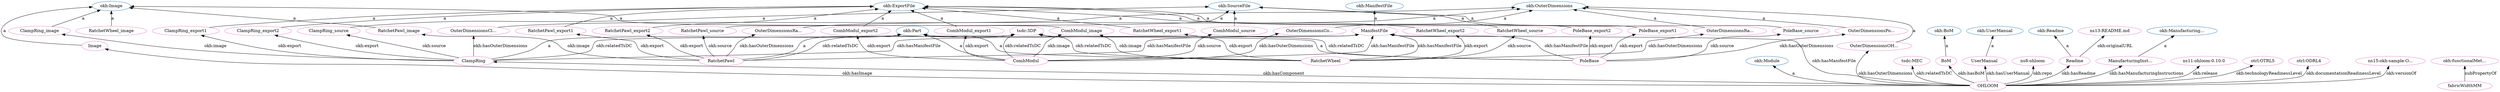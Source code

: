digraph G {
  rankdir=BT
  node[height=.3]
"https://w3id.org/oseg/ont/osh/okh#Part" [fillcolor="#1f77b4" color="#1f77b4" label="okh:Part"]
"https://w3id.org/oseg/ont/osh/okh#ManifestFile" [fillcolor="#1f77b4" color="#1f77b4" label="okh:ManifestFile"]
"https://w3id.org/oseg/ont/osh/okh#UserManual" [fillcolor="#1f77b4" color="#1f77b4" label="okh:UserManual"]
"https://w3id.org/oseg/ont/osh/okh#Image" [fillcolor="#1f77b4" color="#1f77b4" label="okh:Image"]
"https://w3id.org/oseg/ont/osh/okh#Readme" [fillcolor="#1f77b4" color="#1f77b4" label="okh:Readme"]
"https://w3id.org/oseg/ont/osh/okh#ExportFile" [fillcolor="#1f77b4" color="#1f77b4" label="okh:ExportFile"]
"https://w3id.org/oseg/ont/osh/okh#ManufacturingInstructions" [fillcolor="#1f77b4" color="#1f77b4" label="okh:Manufacturing..."]
"https://w3id.org/oseg/ont/osh/okh#Module" [fillcolor="#1f77b4" color="#1f77b4" label="okh:Module"]
"https://w3id.org/oseg/ont/osh/okh#OuterDimensions" [fillcolor="#1f77b4" color="#1f77b4" label="okh:OuterDimensions"]
"https://w3id.org/oseg/ont/osh/okh#BoM" [fillcolor="#1f77b4" color="#1f77b4" label="okh:BoM"]
"https://w3id.org/oseg/ont/osh/okh#SourceFile" [fillcolor="#1f77b4" color="#1f77b4" label="okh:SourceFile"]
"https://github.com/OPEN-NEXT/OKH-LOSH/raw/master/sample_data/okh-sample-OHLOOM.ttl#OuterDimensionsOHLOOM" [fillcolor="#e377c2" color="#e377c2" label="OuterDimensionsOH..."]
"https://github.com/OPEN-NEXT/OKH-LOSH/raw/master/sample_data/okh-sample-OHLOOM.ttl#OuterDimensionsCombModul" [fillcolor="#e377c2" color="#e377c2" label="OuterDimensionsCo..."]
"https://w3id.org/oseg/ont/osh/tsdc/core#3DP" [fillcolor="#e377c2" color="#e377c2" label="tsdc:3DP"]
"https://github.com/OPEN-NEXT/OKH-LOSH/raw/master/sample_data/okh-sample-OHLOOM.ttl#RatchetWheel_export1" [fillcolor="#e377c2" color="#e377c2" label="RatchetWheel_export1"]
"https://github.com/OPEN-NEXT/OKH-LOSH/raw/master/sample_data/okh-sample-OHLOOM.ttl#RatchetPawl_export1" [fillcolor="#e377c2" color="#e377c2" label="RatchetPawl_export1"]
"https://w3id.org/oseg/ont/osh/tsdc/core#MEC" [fillcolor="#e377c2" color="#e377c2" label="tsdc:MEC"]
"https://github.com/OPEN-NEXT/OKH-LOSH/raw/master/sample_data/okh-sample-OHLOOM.ttl#ClampRing_image" [fillcolor="#e377c2" color="#e377c2" label="ClampRing_image"]
"https://github.com/OPEN-NEXT/OKH-LOSH/raw/master/sample_data/okh-sample-OHLOOM.ttl#ClampRing_export1" [fillcolor="#e377c2" color="#e377c2" label="ClampRing_export1"]
"https://github.com/OPEN-NEXT/OKH-LOSH/raw/master/sample_data/okh-sample-OHLOOM.ttl#PoleBase" [fillcolor="#e377c2" color="#e377c2" label="PoleBase"]
"https://github.com/OPEN-NEXT/OKH-LOSH/raw/master/sample_data/okh-sample-OHLOOM.ttl#BoM" [fillcolor="#e377c2" color="#e377c2" label="BoM"]
"https://github.com/OPEN-NEXT/OKH-LOSH/raw/master/sample_data/okh-sample-OHLOOM.ttl#CombModul_export2" [fillcolor="#e377c2" color="#e377c2" label="CombModul_export2"]
"https://github.com/OPEN-NEXT/OKH-LOSH/raw/master/sample_data/okh-sample-OHLOOM.ttl#OuterDimensionsPoleBase" [fillcolor="#e377c2" color="#e377c2" label="OuterDimensionsPo..."]
"https://github.com/OPEN-NEXT/OKH-LOSH/raw/master/sample_data/okh-sample-OHLOOM.ttl#UserManual" [fillcolor="#e377c2" color="#e377c2" label="UserManual"]
"https://github.com/OPEN-NEXT/OKH-LOSH/raw/master/sample_data/okh-sample-OHLOOM.ttl#ManifestFile" [fillcolor="#e377c2" color="#e377c2" label="ManifestFile"]
"https://github.com/OPEN-NEXT/OKH-LOSH/raw/master/sample_data/okh-sample-OHLOOM.ttl#OuterDimensionsClampRing" [fillcolor="#e377c2" color="#e377c2" label="OuterDimensionsCl..."]
"https://github.com/OPEN-NEXT/OKH-LOSH/raw/master/sample_data/okh-sample-OHLOOM.ttl#ClampRing" [fillcolor="#e377c2" color="#e377c2" label="ClampRing"]
"https://github.com/OPEN-NEXT/OKH-LOSH/raw/master/sample_data/okh-sample-OHLOOM.ttl#CombModul_source" [fillcolor="#e377c2" color="#e377c2" label="CombModul_source"]
"https://github.com/OPEN-NEXT/OKH-LOSH/raw/master/sample_data/okh-sample-OHLOOM.ttl#PoleBase_export2" [fillcolor="#e377c2" color="#e377c2" label="PoleBase_export2"]
"https://github.com/OPEN-NEXT/OKH-LOSH/raw/master/sample_data/okh-sample-OHLOOM.ttl#RatchetWheel_export2" [fillcolor="#e377c2" color="#e377c2" label="RatchetWheel_export2"]
"https://github.com/OPEN-NEXT/OKH-LOSH/raw/master/sample_data/okh-sample-OHLOOM.ttl#RatchetWheel_source" [fillcolor="#e377c2" color="#e377c2" label="RatchetWheel_source"]
"https://github.com/OPEN-NEXT/OKH-LOSH/raw/master/sample_data/okh-sample-OHLOOM.ttl#ClampRing_source" [fillcolor="#e377c2" color="#e377c2" label="ClampRing_source"]
"https://github.com/OPEN-NEXT/OKH-LOSH/raw/master/sample_data/okh-sample-OHLOOM.ttl#Image" [fillcolor="#e377c2" color="#e377c2" label="Image"]
"https://github.com/OPEN-NEXT/OKH-LOSH/raw/master/sample_data/okh-sample-OHLOOM.ttl#RatchetPawl_source" [fillcolor="#e377c2" color="#e377c2" label="RatchetPawl_source"]
"https://github.com/OPEN-NEXT/OKH-LOSH/raw/master/sample_data/okh-sample-OHLOOM.ttl#ClampRing_export2" [fillcolor="#e377c2" color="#e377c2" label="ClampRing_export2"]
"https://github.com/OPEN-NEXT/OKH-LOSH/raw/master/sample_data/okh-sample-OHLOOM.ttl#CombModul_image" [fillcolor="#e377c2" color="#e377c2" label="CombModul_image"]
"https://github.com/OPEN-NEXT/OKH-LOSH/raw/master/sample_data/okh-sample-OHLOOM.ttl#RatchetPawl_image" [fillcolor="#e377c2" color="#e377c2" label="RatchetPawl_image"]
"https://github.com/OPEN-NEXT/OKH-LOSH/raw/master/sample_data/okh-sample-OHLOOM.ttl#RatchetPawl" [fillcolor="#e377c2" color="#e377c2" label="RatchetPawl"]
"https://github.com/OPEN-NEXT/OKH-LOSH/raw/master/sample_data/okh-sample-OHLOOM.ttl#PoleBase_export1" [fillcolor="#e377c2" color="#e377c2" label="PoleBase_export1"]
"https://github.com/OPEN-NEXT/OKH-LOSH/raw/master/sample_data/okh-sample-OHLOOM.ttl#OuterDimensionsRatchetPawl" [fillcolor="#e377c2" color="#e377c2" label="OuterDimensionsRa..."]
"https://github.com/OPEN-NEXT/OKH-LOSH/raw/master/sample_data/okh-sample-OHLOOM.ttl#CombModul" [fillcolor="#e377c2" color="#e377c2" label="CombModul"]
"https://github.com/OPEN-NEXT/OKH-LOSH/raw/master/sample_data/okh-sample-OHLOOM.ttl#CombModul_export1" [fillcolor="#e377c2" color="#e377c2" label="CombModul_export1"]
"https://gitlab.com/OSEGermany/ohloom" [fillcolor="#e377c2" color="#e377c2" label="ns8:ohloom"]
"https://github.com/OPEN-NEXT/OKH-LOSH/raw/master/sample_data/okh-sample-OHLOOM.ttl#Readme" [fillcolor="#e377c2" color="#e377c2" label="Readme"]
"https://github.com/OPEN-NEXT/OKH-LOSH/raw/master/sample_data/okh-sample-OHLOOM.ttl#RatchetWheel" [fillcolor="#e377c2" color="#e377c2" label="RatchetWheel"]
"https://github.com/OPEN-NEXT/OKH-LOSH/raw/master/sample_data/okh-sample-OHLOOM.ttl#ManufacturingInstructions" [fillcolor="#e377c2" color="#e377c2" label="ManufacturingInst..."]
"https://github.com/OPEN-NEXT/OKH-LOSH/raw/master/sample_data/okh-sample-OHLOOM.ttl#OuterDimensionsRatchetWheel" [fillcolor="#e377c2" color="#e377c2" label="OuterDimensionsRa..."]
"https://github.com/OPEN-NEXT/OKH-LOSH/raw/master/sample_data/okh-sample-OHLOOM.ttl#OHLOOM" [fillcolor="#e377c2" color="#e377c2" label="OHLOOM"]
"https://github.com/OPEN-NEXT/OKH-LOSH/raw/master/sample_data/okh-sample-OHLOOM.ttl#RatchetPawl_export2" [fillcolor="#e377c2" color="#e377c2" label="RatchetPawl_export2"]
"https://gitlab.com/OSEGermany/ohloom/-/tags/ohloom-0.10.0" [fillcolor="#e377c2" color="#e377c2" label="ns11:ohloom-0.10.0"]
"https://github.com/OPEN-NEXT/OKH-LOSH/raw/master/sample_data/okh-sample-OHLOOM.ttl#RatchetWheel_image" [fillcolor="#e377c2" color="#e377c2" label="RatchetWheel_image"]
"https://w3id.org/oseg/ont/osh/okh#functionalMetadata" [fillcolor="#e377c2" color="#e377c2" label="okh:functionalMet..."]
"https://github.com/OPEN-NEXT/OKH-LOSH/raw/master/sample_data/okh-sample-OHLOOM.ttl#PoleBase_source" [fillcolor="#e377c2" color="#e377c2" label="PoleBase_source"]
"https://w3id.org/oseg/ont/osh/otrl#OTRL5" [fillcolor="#e377c2" color="#e377c2" label="otrl:OTRL5"]
"https://w3id.org/oseg/ont/osh/otrl#ODRL4" [fillcolor="#e377c2" color="#e377c2" label="otrl:ODRL4"]
"https://gitlab.com/OSEGermany/ohloom/-/raw/master/README.md" [fillcolor="#e377c2" color="#e377c2" label="ns13:README.md"]
"https://github.com/OPEN-NEXT/OKH-LOSH/raw/master/sample_data/okh-sample-OHLOOM.ttl#fabricWidthMM" [fillcolor="#e377c2" color="#e377c2" label="fabricWidthMM"]
"https://github.com/OPEN-NEXT/OKH-LOSH/raw/master/sample_data/okh-sample-OHLOOM.ttl" [fillcolor="#e377c2" color="#e377c2" label="ns15:okh-sample-O..."]
  "https://github.com/OPEN-NEXT/OKH-LOSH/raw/master/sample_data/okh-sample-OHLOOM.ttl#OuterDimensionsOHLOOM" -> "https://w3id.org/oseg/ont/osh/okh#OuterDimensions" [label="a"]
  "https://github.com/OPEN-NEXT/OKH-LOSH/raw/master/sample_data/okh-sample-OHLOOM.ttl#OuterDimensionsCombModul" -> "https://w3id.org/oseg/ont/osh/okh#OuterDimensions" [label="a"]
  "https://github.com/OPEN-NEXT/OKH-LOSH/raw/master/sample_data/okh-sample-OHLOOM.ttl#PoleBase" -> "https://w3id.org/oseg/ont/osh/tsdc/core#3DP" [label="okh:relatedTsDC"]
  "https://github.com/OPEN-NEXT/OKH-LOSH/raw/master/sample_data/okh-sample-OHLOOM.ttl#RatchetWheel" -> "https://github.com/OPEN-NEXT/OKH-LOSH/raw/master/sample_data/okh-sample-OHLOOM.ttl#RatchetWheel_export1" [label="okh:export"]
  "https://github.com/OPEN-NEXT/OKH-LOSH/raw/master/sample_data/okh-sample-OHLOOM.ttl#RatchetPawl_export1" -> "https://w3id.org/oseg/ont/osh/okh#ExportFile" [label="a"]
  "https://github.com/OPEN-NEXT/OKH-LOSH/raw/master/sample_data/okh-sample-OHLOOM.ttl#OHLOOM" -> "https://w3id.org/oseg/ont/osh/tsdc/core#MEC" [label="okh:relatedTsDC"]
  "https://github.com/OPEN-NEXT/OKH-LOSH/raw/master/sample_data/okh-sample-OHLOOM.ttl#ClampRing_image" -> "https://w3id.org/oseg/ont/osh/okh#Image" [label="a"]
  "https://github.com/OPEN-NEXT/OKH-LOSH/raw/master/sample_data/okh-sample-OHLOOM.ttl#PoleBase" -> "https://w3id.org/oseg/ont/osh/okh#Part" [label="a"]
  "https://github.com/OPEN-NEXT/OKH-LOSH/raw/master/sample_data/okh-sample-OHLOOM.ttl#ClampRing" -> "https://github.com/OPEN-NEXT/OKH-LOSH/raw/master/sample_data/okh-sample-OHLOOM.ttl#ClampRing_export1" [label="okh:export"]
  "https://github.com/OPEN-NEXT/OKH-LOSH/raw/master/sample_data/okh-sample-OHLOOM.ttl#OHLOOM" -> "https://github.com/OPEN-NEXT/OKH-LOSH/raw/master/sample_data/okh-sample-OHLOOM.ttl#BoM" [label="okh:hasBoM"]
  "https://github.com/OPEN-NEXT/OKH-LOSH/raw/master/sample_data/okh-sample-OHLOOM.ttl#CombModul" -> "https://github.com/OPEN-NEXT/OKH-LOSH/raw/master/sample_data/okh-sample-OHLOOM.ttl#CombModul_export2" [label="okh:export"]
  "https://github.com/OPEN-NEXT/OKH-LOSH/raw/master/sample_data/okh-sample-OHLOOM.ttl#OHLOOM" -> "https://github.com/OPEN-NEXT/OKH-LOSH/raw/master/sample_data/okh-sample-OHLOOM.ttl#UserManual" [label="okh:hasUserManual"]
  "https://github.com/OPEN-NEXT/OKH-LOSH/raw/master/sample_data/okh-sample-OHLOOM.ttl#ClampRing" -> "https://github.com/OPEN-NEXT/OKH-LOSH/raw/master/sample_data/okh-sample-OHLOOM.ttl#ManifestFile" [label="okh:hasManifestFile"]
  "https://github.com/OPEN-NEXT/OKH-LOSH/raw/master/sample_data/okh-sample-OHLOOM.ttl#OuterDimensionsClampRing" -> "https://w3id.org/oseg/ont/osh/okh#OuterDimensions" [label="a"]
  "https://github.com/OPEN-NEXT/OKH-LOSH/raw/master/sample_data/okh-sample-OHLOOM.ttl#ClampRing" -> "https://w3id.org/oseg/ont/osh/okh#Part" [label="a"]
  "https://github.com/OPEN-NEXT/OKH-LOSH/raw/master/sample_data/okh-sample-OHLOOM.ttl#CombModul" -> "https://github.com/OPEN-NEXT/OKH-LOSH/raw/master/sample_data/okh-sample-OHLOOM.ttl#CombModul_source" [label="okh:source"]
  "https://github.com/OPEN-NEXT/OKH-LOSH/raw/master/sample_data/okh-sample-OHLOOM.ttl#PoleBase_export2" -> "https://w3id.org/oseg/ont/osh/okh#ExportFile" [label="a"]
  "https://github.com/OPEN-NEXT/OKH-LOSH/raw/master/sample_data/okh-sample-OHLOOM.ttl#RatchetWheel" -> "https://github.com/OPEN-NEXT/OKH-LOSH/raw/master/sample_data/okh-sample-OHLOOM.ttl#RatchetWheel_export2" [label="okh:export"]
  "https://github.com/OPEN-NEXT/OKH-LOSH/raw/master/sample_data/okh-sample-OHLOOM.ttl#RatchetWheel" -> "https://github.com/OPEN-NEXT/OKH-LOSH/raw/master/sample_data/okh-sample-OHLOOM.ttl#RatchetWheel_source" [label="okh:source"]
  "https://github.com/OPEN-NEXT/OKH-LOSH/raw/master/sample_data/okh-sample-OHLOOM.ttl#ClampRing" -> "https://github.com/OPEN-NEXT/OKH-LOSH/raw/master/sample_data/okh-sample-OHLOOM.ttl#ClampRing_source" [label="okh:source"]
  "https://github.com/OPEN-NEXT/OKH-LOSH/raw/master/sample_data/okh-sample-OHLOOM.ttl#OHLOOM" -> "https://github.com/OPEN-NEXT/OKH-LOSH/raw/master/sample_data/okh-sample-OHLOOM.ttl#Image" [label="okh:hasImage"]
  "https://github.com/OPEN-NEXT/OKH-LOSH/raw/master/sample_data/okh-sample-OHLOOM.ttl#OHLOOM" -> "https://github.com/OPEN-NEXT/OKH-LOSH/raw/master/sample_data/okh-sample-OHLOOM.ttl#ClampRing" [label="okh:hasComponent"]
  "https://github.com/OPEN-NEXT/OKH-LOSH/raw/master/sample_data/okh-sample-OHLOOM.ttl#PoleBase" -> "https://github.com/OPEN-NEXT/OKH-LOSH/raw/master/sample_data/okh-sample-OHLOOM.ttl#PoleBase_export2" [label="okh:export"]
  "https://github.com/OPEN-NEXT/OKH-LOSH/raw/master/sample_data/okh-sample-OHLOOM.ttl#Image" -> "https://w3id.org/oseg/ont/osh/okh#Image" [label="a"]
  "https://github.com/OPEN-NEXT/OKH-LOSH/raw/master/sample_data/okh-sample-OHLOOM.ttl#RatchetPawl_source" -> "https://w3id.org/oseg/ont/osh/okh#SourceFile" [label="a"]
  "https://github.com/OPEN-NEXT/OKH-LOSH/raw/master/sample_data/okh-sample-OHLOOM.ttl#RatchetPawl" -> "https://github.com/OPEN-NEXT/OKH-LOSH/raw/master/sample_data/okh-sample-OHLOOM.ttl#ManifestFile" [label="okh:hasManifestFile"]
  "https://github.com/OPEN-NEXT/OKH-LOSH/raw/master/sample_data/okh-sample-OHLOOM.ttl#ClampRing_export2" -> "https://w3id.org/oseg/ont/osh/okh#ExportFile" [label="a"]
  "https://github.com/OPEN-NEXT/OKH-LOSH/raw/master/sample_data/okh-sample-OHLOOM.ttl#ManifestFile" -> "https://w3id.org/oseg/ont/osh/okh#ManifestFile" [label="a"]
  "https://github.com/OPEN-NEXT/OKH-LOSH/raw/master/sample_data/okh-sample-OHLOOM.ttl#ClampRing" -> "https://github.com/OPEN-NEXT/OKH-LOSH/raw/master/sample_data/okh-sample-OHLOOM.ttl#ClampRing_export2" [label="okh:export"]
  "https://github.com/OPEN-NEXT/OKH-LOSH/raw/master/sample_data/okh-sample-OHLOOM.ttl#OuterDimensionsPoleBase" -> "https://w3id.org/oseg/ont/osh/okh#OuterDimensions" [label="a"]
  "https://github.com/OPEN-NEXT/OKH-LOSH/raw/master/sample_data/okh-sample-OHLOOM.ttl#CombModul_image" -> "https://w3id.org/oseg/ont/osh/okh#Image" [label="a"]
  "https://github.com/OPEN-NEXT/OKH-LOSH/raw/master/sample_data/okh-sample-OHLOOM.ttl#RatchetPawl_image" -> "https://w3id.org/oseg/ont/osh/okh#Image" [label="a"]
  "https://github.com/OPEN-NEXT/OKH-LOSH/raw/master/sample_data/okh-sample-OHLOOM.ttl#RatchetPawl" -> "https://w3id.org/oseg/ont/osh/okh#Part" [label="a"]
  "https://github.com/OPEN-NEXT/OKH-LOSH/raw/master/sample_data/okh-sample-OHLOOM.ttl#PoleBase_export1" -> "https://w3id.org/oseg/ont/osh/okh#ExportFile" [label="a"]
  "https://github.com/OPEN-NEXT/OKH-LOSH/raw/master/sample_data/okh-sample-OHLOOM.ttl#CombModul" -> "https://github.com/OPEN-NEXT/OKH-LOSH/raw/master/sample_data/okh-sample-OHLOOM.ttl#ManifestFile" [label="okh:hasManifestFile"]
  "https://github.com/OPEN-NEXT/OKH-LOSH/raw/master/sample_data/okh-sample-OHLOOM.ttl#RatchetWheel" -> "https://github.com/OPEN-NEXT/OKH-LOSH/raw/master/sample_data/okh-sample-OHLOOM.ttl#CombModul_image" [label="okh:image"]
  "https://github.com/OPEN-NEXT/OKH-LOSH/raw/master/sample_data/okh-sample-OHLOOM.ttl#RatchetPawl" -> "https://github.com/OPEN-NEXT/OKH-LOSH/raw/master/sample_data/okh-sample-OHLOOM.ttl#OuterDimensionsRatchetPawl" [label="okh:hasOuterDimensions"]
  "https://github.com/OPEN-NEXT/OKH-LOSH/raw/master/sample_data/okh-sample-OHLOOM.ttl#ClampRing" -> "https://w3id.org/oseg/ont/osh/tsdc/core#3DP" [label="okh:relatedTsDC"]
  "https://github.com/OPEN-NEXT/OKH-LOSH/raw/master/sample_data/okh-sample-OHLOOM.ttl#CombModul" -> "https://w3id.org/oseg/ont/osh/okh#Part" [label="a"]
  "https://github.com/OPEN-NEXT/OKH-LOSH/raw/master/sample_data/okh-sample-OHLOOM.ttl#CombModul_export1" -> "https://w3id.org/oseg/ont/osh/okh#ExportFile" [label="a"]
  "https://github.com/OPEN-NEXT/OKH-LOSH/raw/master/sample_data/okh-sample-OHLOOM.ttl#OHLOOM" -> "https://gitlab.com/OSEGermany/ohloom" [label="okh:repo"]
  "https://github.com/OPEN-NEXT/OKH-LOSH/raw/master/sample_data/okh-sample-OHLOOM.ttl#ClampRing_source" -> "https://w3id.org/oseg/ont/osh/okh#SourceFile" [label="a"]
  "https://github.com/OPEN-NEXT/OKH-LOSH/raw/master/sample_data/okh-sample-OHLOOM.ttl#RatchetWheel" -> "https://github.com/OPEN-NEXT/OKH-LOSH/raw/master/sample_data/okh-sample-OHLOOM.ttl#ManifestFile" [label="okh:hasManifestFile"]
  "https://github.com/OPEN-NEXT/OKH-LOSH/raw/master/sample_data/okh-sample-OHLOOM.ttl#Readme" -> "https://w3id.org/oseg/ont/osh/okh#Readme" [label="a"]
  "https://github.com/OPEN-NEXT/OKH-LOSH/raw/master/sample_data/okh-sample-OHLOOM.ttl#CombModul_source" -> "https://w3id.org/oseg/ont/osh/okh#SourceFile" [label="a"]
  "https://github.com/OPEN-NEXT/OKH-LOSH/raw/master/sample_data/okh-sample-OHLOOM.ttl#CombModul" -> "https://github.com/OPEN-NEXT/OKH-LOSH/raw/master/sample_data/okh-sample-OHLOOM.ttl#CombModul_image" [label="okh:image"]
  "https://github.com/OPEN-NEXT/OKH-LOSH/raw/master/sample_data/okh-sample-OHLOOM.ttl#RatchetWheel" -> "https://w3id.org/oseg/ont/osh/okh#Part" [label="a"]
  "https://github.com/OPEN-NEXT/OKH-LOSH/raw/master/sample_data/okh-sample-OHLOOM.ttl#PoleBase" -> "https://github.com/OPEN-NEXT/OKH-LOSH/raw/master/sample_data/okh-sample-OHLOOM.ttl#PoleBase_export1" [label="okh:export"]
  "https://github.com/OPEN-NEXT/OKH-LOSH/raw/master/sample_data/okh-sample-OHLOOM.ttl#BoM" -> "https://w3id.org/oseg/ont/osh/okh#BoM" [label="a"]
  "https://github.com/OPEN-NEXT/OKH-LOSH/raw/master/sample_data/okh-sample-OHLOOM.ttl#RatchetWheel_export1" -> "https://w3id.org/oseg/ont/osh/okh#ExportFile" [label="a"]
  "https://github.com/OPEN-NEXT/OKH-LOSH/raw/master/sample_data/okh-sample-OHLOOM.ttl#ManufacturingInstructions" -> "https://w3id.org/oseg/ont/osh/okh#ManufacturingInstructions" [label="a"]
  "https://github.com/OPEN-NEXT/OKH-LOSH/raw/master/sample_data/okh-sample-OHLOOM.ttl#OuterDimensionsRatchetPawl" -> "https://w3id.org/oseg/ont/osh/okh#OuterDimensions" [label="a"]
  "https://github.com/OPEN-NEXT/OKH-LOSH/raw/master/sample_data/okh-sample-OHLOOM.ttl#RatchetPawl" -> "https://github.com/OPEN-NEXT/OKH-LOSH/raw/master/sample_data/okh-sample-OHLOOM.ttl#RatchetPawl_export1" [label="okh:export"]
  "https://github.com/OPEN-NEXT/OKH-LOSH/raw/master/sample_data/okh-sample-OHLOOM.ttl#RatchetPawl" -> "https://w3id.org/oseg/ont/osh/tsdc/core#3DP" [label="okh:relatedTsDC"]
  "https://github.com/OPEN-NEXT/OKH-LOSH/raw/master/sample_data/okh-sample-OHLOOM.ttl#RatchetWheel" -> "https://github.com/OPEN-NEXT/OKH-LOSH/raw/master/sample_data/okh-sample-OHLOOM.ttl#OuterDimensionsRatchetWheel" [label="okh:hasOuterDimensions"]
  "https://github.com/OPEN-NEXT/OKH-LOSH/raw/master/sample_data/okh-sample-OHLOOM.ttl#OHLOOM" -> "https://w3id.org/oseg/ont/osh/okh#Module" [label="a"]
  "https://github.com/OPEN-NEXT/OKH-LOSH/raw/master/sample_data/okh-sample-OHLOOM.ttl#CombModul_export2" -> "https://w3id.org/oseg/ont/osh/okh#ExportFile" [label="a"]
  "https://github.com/OPEN-NEXT/OKH-LOSH/raw/master/sample_data/okh-sample-OHLOOM.ttl#UserManual" -> "https://w3id.org/oseg/ont/osh/okh#UserManual" [label="a"]
  "https://github.com/OPEN-NEXT/OKH-LOSH/raw/master/sample_data/okh-sample-OHLOOM.ttl#OHLOOM" -> "https://github.com/OPEN-NEXT/OKH-LOSH/raw/master/sample_data/okh-sample-OHLOOM.ttl#OuterDimensionsOHLOOM" [label="okh:hasOuterDimensions"]
  "https://github.com/OPEN-NEXT/OKH-LOSH/raw/master/sample_data/okh-sample-OHLOOM.ttl#RatchetPawl_export2" -> "https://w3id.org/oseg/ont/osh/okh#ExportFile" [label="a"]
  "https://github.com/OPEN-NEXT/OKH-LOSH/raw/master/sample_data/okh-sample-OHLOOM.ttl#OHLOOM" -> "https://gitlab.com/OSEGermany/ohloom/-/tags/ohloom-0.10.0" [label="okh:release"]
  "https://github.com/OPEN-NEXT/OKH-LOSH/raw/master/sample_data/okh-sample-OHLOOM.ttl#ClampRing_export1" -> "https://w3id.org/oseg/ont/osh/okh#ExportFile" [label="a"]
  "https://github.com/OPEN-NEXT/OKH-LOSH/raw/master/sample_data/okh-sample-OHLOOM.ttl#CombModul" -> "https://github.com/OPEN-NEXT/OKH-LOSH/raw/master/sample_data/okh-sample-OHLOOM.ttl#OuterDimensionsCombModul" [label="okh:hasOuterDimensions"]
  "https://github.com/OPEN-NEXT/OKH-LOSH/raw/master/sample_data/okh-sample-OHLOOM.ttl#OHLOOM" -> "https://github.com/OPEN-NEXT/OKH-LOSH/raw/master/sample_data/okh-sample-OHLOOM.ttl#ManufacturingInstructions" [label="okh:hasManufacturingInstructions"]
  "https://github.com/OPEN-NEXT/OKH-LOSH/raw/master/sample_data/okh-sample-OHLOOM.ttl#CombModul" -> "https://w3id.org/oseg/ont/osh/tsdc/core#3DP" [label="okh:relatedTsDC"]
  "https://github.com/OPEN-NEXT/OKH-LOSH/raw/master/sample_data/okh-sample-OHLOOM.ttl#RatchetPawl" -> "https://github.com/OPEN-NEXT/OKH-LOSH/raw/master/sample_data/okh-sample-OHLOOM.ttl#RatchetPawl_source" [label="okh:source"]
  "https://github.com/OPEN-NEXT/OKH-LOSH/raw/master/sample_data/okh-sample-OHLOOM.ttl#CombModul" -> "https://github.com/OPEN-NEXT/OKH-LOSH/raw/master/sample_data/okh-sample-OHLOOM.ttl#CombModul_export1" [label="okh:export"]
  "https://github.com/OPEN-NEXT/OKH-LOSH/raw/master/sample_data/okh-sample-OHLOOM.ttl#RatchetWheel_image" -> "https://w3id.org/oseg/ont/osh/okh#Image" [label="a"]
  "https://github.com/OPEN-NEXT/OKH-LOSH/raw/master/sample_data/okh-sample-OHLOOM.ttl#fabricWidthMM" -> "https://w3id.org/oseg/ont/osh/okh#functionalMetadata" [label="subPropertyOf"]
  "https://github.com/OPEN-NEXT/OKH-LOSH/raw/master/sample_data/okh-sample-OHLOOM.ttl#ClampRing" -> "https://github.com/OPEN-NEXT/OKH-LOSH/raw/master/sample_data/okh-sample-OHLOOM.ttl#OuterDimensionsClampRing" [label="okh:hasOuterDimensions"]
  "https://github.com/OPEN-NEXT/OKH-LOSH/raw/master/sample_data/okh-sample-OHLOOM.ttl#PoleBase" -> "https://github.com/OPEN-NEXT/OKH-LOSH/raw/master/sample_data/okh-sample-OHLOOM.ttl#ManifestFile" [label="okh:hasManifestFile"]
  "https://github.com/OPEN-NEXT/OKH-LOSH/raw/master/sample_data/okh-sample-OHLOOM.ttl#RatchetWheel" -> "https://w3id.org/oseg/ont/osh/tsdc/core#3DP" [label="okh:relatedTsDC"]
  "https://github.com/OPEN-NEXT/OKH-LOSH/raw/master/sample_data/okh-sample-OHLOOM.ttl#RatchetWheel_source" -> "https://w3id.org/oseg/ont/osh/okh#SourceFile" [label="a"]
  "https://github.com/OPEN-NEXT/OKH-LOSH/raw/master/sample_data/okh-sample-OHLOOM.ttl#ClampRing" -> "https://github.com/OPEN-NEXT/OKH-LOSH/raw/master/sample_data/okh-sample-OHLOOM.ttl#ClampRing_image" [label="okh:image"]
  "https://github.com/OPEN-NEXT/OKH-LOSH/raw/master/sample_data/okh-sample-OHLOOM.ttl#PoleBase_source" -> "https://w3id.org/oseg/ont/osh/okh#SourceFile" [label="a"]
  "https://github.com/OPEN-NEXT/OKH-LOSH/raw/master/sample_data/okh-sample-OHLOOM.ttl#RatchetPawl" -> "https://github.com/OPEN-NEXT/OKH-LOSH/raw/master/sample_data/okh-sample-OHLOOM.ttl#RatchetPawl_image" [label="okh:image"]
  "https://github.com/OPEN-NEXT/OKH-LOSH/raw/master/sample_data/okh-sample-OHLOOM.ttl#OHLOOM" -> "https://w3id.org/oseg/ont/osh/otrl#OTRL5" [label="okh:technologyReadinessLevel"]
  "https://github.com/OPEN-NEXT/OKH-LOSH/raw/master/sample_data/okh-sample-OHLOOM.ttl#OHLOOM" -> "https://github.com/OPEN-NEXT/OKH-LOSH/raw/master/sample_data/okh-sample-OHLOOM.ttl#ManifestFile" [label="okh:hasManifestFile"]
  "https://github.com/OPEN-NEXT/OKH-LOSH/raw/master/sample_data/okh-sample-OHLOOM.ttl#OuterDimensionsRatchetWheel" -> "https://w3id.org/oseg/ont/osh/okh#OuterDimensions" [label="a"]
  "https://github.com/OPEN-NEXT/OKH-LOSH/raw/master/sample_data/okh-sample-OHLOOM.ttl#OHLOOM" -> "https://w3id.org/oseg/ont/osh/otrl#ODRL4" [label="okh:documentationReadinessLevel"]
  "https://github.com/OPEN-NEXT/OKH-LOSH/raw/master/sample_data/okh-sample-OHLOOM.ttl#OHLOOM" -> "https://github.com/OPEN-NEXT/OKH-LOSH/raw/master/sample_data/okh-sample-OHLOOM.ttl#Readme" [label="okh:hasReadme"]
  "https://github.com/OPEN-NEXT/OKH-LOSH/raw/master/sample_data/okh-sample-OHLOOM.ttl#RatchetPawl" -> "https://github.com/OPEN-NEXT/OKH-LOSH/raw/master/sample_data/okh-sample-OHLOOM.ttl#RatchetPawl_export2" [label="okh:export"]
  "https://github.com/OPEN-NEXT/OKH-LOSH/raw/master/sample_data/okh-sample-OHLOOM.ttl#PoleBase" -> "https://github.com/OPEN-NEXT/OKH-LOSH/raw/master/sample_data/okh-sample-OHLOOM.ttl#PoleBase_source" [label="okh:source"]
  "https://github.com/OPEN-NEXT/OKH-LOSH/raw/master/sample_data/okh-sample-OHLOOM.ttl#RatchetWheel_export2" -> "https://w3id.org/oseg/ont/osh/okh#ExportFile" [label="a"]
  "https://github.com/OPEN-NEXT/OKH-LOSH/raw/master/sample_data/okh-sample-OHLOOM.ttl#Readme" -> "https://gitlab.com/OSEGermany/ohloom/-/raw/master/README.md" [label="okh:originalURL"]
  "https://github.com/OPEN-NEXT/OKH-LOSH/raw/master/sample_data/okh-sample-OHLOOM.ttl#PoleBase" -> "https://github.com/OPEN-NEXT/OKH-LOSH/raw/master/sample_data/okh-sample-OHLOOM.ttl#OuterDimensionsPoleBase" [label="okh:hasOuterDimensions"]
  "https://github.com/OPEN-NEXT/OKH-LOSH/raw/master/sample_data/okh-sample-OHLOOM.ttl#OHLOOM" -> "https://github.com/OPEN-NEXT/OKH-LOSH/raw/master/sample_data/okh-sample-OHLOOM.ttl" [label="okh:versionOf"]
}

